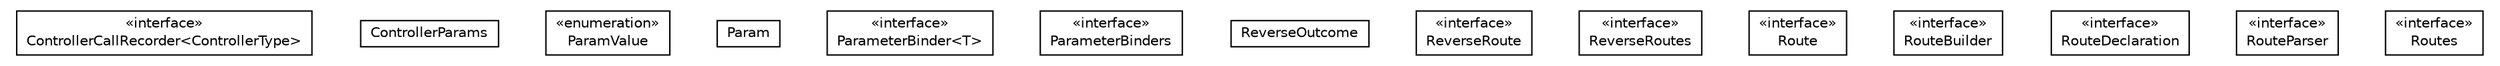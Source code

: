 #!/usr/local/bin/dot
#
# Class diagram 
# Generated by UMLGraph version R5_6-24-gf6e263 (http://www.umlgraph.org/)
#

digraph G {
	edge [fontname="Helvetica",fontsize=10,labelfontname="Helvetica",labelfontsize=10];
	node [fontname="Helvetica",fontsize=10,shape=plaintext];
	nodesep=0.25;
	ranksep=0.5;
	// org.qiweb.api.routes.ControllerCallRecorder<ControllerType>
	c1597 [label=<<table title="org.qiweb.api.routes.ControllerCallRecorder" border="0" cellborder="1" cellspacing="0" cellpadding="2" port="p" href="./ControllerCallRecorder.html">
		<tr><td><table border="0" cellspacing="0" cellpadding="1">
<tr><td align="center" balign="center"> &#171;interface&#187; </td></tr>
<tr><td align="center" balign="center"> ControllerCallRecorder&lt;ControllerType&gt; </td></tr>
		</table></td></tr>
		</table>>, URL="./ControllerCallRecorder.html", fontname="Helvetica", fontcolor="black", fontsize=10.0];
	// org.qiweb.api.routes.ControllerParams
	c1598 [label=<<table title="org.qiweb.api.routes.ControllerParams" border="0" cellborder="1" cellspacing="0" cellpadding="2" port="p" href="./ControllerParams.html">
		<tr><td><table border="0" cellspacing="0" cellpadding="1">
<tr><td align="center" balign="center"> ControllerParams </td></tr>
		</table></td></tr>
		</table>>, URL="./ControllerParams.html", fontname="Helvetica", fontcolor="black", fontsize=10.0];
	// org.qiweb.api.routes.ControllerParams.ParamValue
	c1599 [label=<<table title="org.qiweb.api.routes.ControllerParams.ParamValue" border="0" cellborder="1" cellspacing="0" cellpadding="2" port="p" href="./ControllerParams.ParamValue.html">
		<tr><td><table border="0" cellspacing="0" cellpadding="1">
<tr><td align="center" balign="center"> &#171;enumeration&#187; </td></tr>
<tr><td align="center" balign="center"> ParamValue </td></tr>
		</table></td></tr>
		</table>>, URL="./ControllerParams.ParamValue.html", fontname="Helvetica", fontcolor="black", fontsize=10.0];
	// org.qiweb.api.routes.ControllerParams.Param
	c1600 [label=<<table title="org.qiweb.api.routes.ControllerParams.Param" border="0" cellborder="1" cellspacing="0" cellpadding="2" port="p" href="./ControllerParams.Param.html">
		<tr><td><table border="0" cellspacing="0" cellpadding="1">
<tr><td align="center" balign="center"> Param </td></tr>
		</table></td></tr>
		</table>>, URL="./ControllerParams.Param.html", fontname="Helvetica", fontcolor="black", fontsize=10.0];
	// org.qiweb.api.routes.ParameterBinder<T>
	c1601 [label=<<table title="org.qiweb.api.routes.ParameterBinder" border="0" cellborder="1" cellspacing="0" cellpadding="2" port="p" href="./ParameterBinder.html">
		<tr><td><table border="0" cellspacing="0" cellpadding="1">
<tr><td align="center" balign="center"> &#171;interface&#187; </td></tr>
<tr><td align="center" balign="center"> ParameterBinder&lt;T&gt; </td></tr>
		</table></td></tr>
		</table>>, URL="./ParameterBinder.html", fontname="Helvetica", fontcolor="black", fontsize=10.0];
	// org.qiweb.api.routes.ParameterBinders
	c1602 [label=<<table title="org.qiweb.api.routes.ParameterBinders" border="0" cellborder="1" cellspacing="0" cellpadding="2" port="p" href="./ParameterBinders.html">
		<tr><td><table border="0" cellspacing="0" cellpadding="1">
<tr><td align="center" balign="center"> &#171;interface&#187; </td></tr>
<tr><td align="center" balign="center"> ParameterBinders </td></tr>
		</table></td></tr>
		</table>>, URL="./ParameterBinders.html", fontname="Helvetica", fontcolor="black", fontsize=10.0];
	// org.qiweb.api.routes.ReverseOutcome
	c1603 [label=<<table title="org.qiweb.api.routes.ReverseOutcome" border="0" cellborder="1" cellspacing="0" cellpadding="2" port="p" href="./ReverseOutcome.html">
		<tr><td><table border="0" cellspacing="0" cellpadding="1">
<tr><td align="center" balign="center"> ReverseOutcome </td></tr>
		</table></td></tr>
		</table>>, URL="./ReverseOutcome.html", fontname="Helvetica", fontcolor="black", fontsize=10.0];
	// org.qiweb.api.routes.ReverseRoute
	c1604 [label=<<table title="org.qiweb.api.routes.ReverseRoute" border="0" cellborder="1" cellspacing="0" cellpadding="2" port="p" href="./ReverseRoute.html">
		<tr><td><table border="0" cellspacing="0" cellpadding="1">
<tr><td align="center" balign="center"> &#171;interface&#187; </td></tr>
<tr><td align="center" balign="center"> ReverseRoute </td></tr>
		</table></td></tr>
		</table>>, URL="./ReverseRoute.html", fontname="Helvetica", fontcolor="black", fontsize=10.0];
	// org.qiweb.api.routes.ReverseRoutes
	c1605 [label=<<table title="org.qiweb.api.routes.ReverseRoutes" border="0" cellborder="1" cellspacing="0" cellpadding="2" port="p" href="./ReverseRoutes.html">
		<tr><td><table border="0" cellspacing="0" cellpadding="1">
<tr><td align="center" balign="center"> &#171;interface&#187; </td></tr>
<tr><td align="center" balign="center"> ReverseRoutes </td></tr>
		</table></td></tr>
		</table>>, URL="./ReverseRoutes.html", fontname="Helvetica", fontcolor="black", fontsize=10.0];
	// org.qiweb.api.routes.Route
	c1606 [label=<<table title="org.qiweb.api.routes.Route" border="0" cellborder="1" cellspacing="0" cellpadding="2" port="p" href="./Route.html">
		<tr><td><table border="0" cellspacing="0" cellpadding="1">
<tr><td align="center" balign="center"> &#171;interface&#187; </td></tr>
<tr><td align="center" balign="center"> Route </td></tr>
		</table></td></tr>
		</table>>, URL="./Route.html", fontname="Helvetica", fontcolor="black", fontsize=10.0];
	// org.qiweb.api.routes.RouteBuilder
	c1607 [label=<<table title="org.qiweb.api.routes.RouteBuilder" border="0" cellborder="1" cellspacing="0" cellpadding="2" port="p" href="./RouteBuilder.html">
		<tr><td><table border="0" cellspacing="0" cellpadding="1">
<tr><td align="center" balign="center"> &#171;interface&#187; </td></tr>
<tr><td align="center" balign="center"> RouteBuilder </td></tr>
		</table></td></tr>
		</table>>, URL="./RouteBuilder.html", fontname="Helvetica", fontcolor="black", fontsize=10.0];
	// org.qiweb.api.routes.RouteBuilder.RouteDeclaration
	c1608 [label=<<table title="org.qiweb.api.routes.RouteBuilder.RouteDeclaration" border="0" cellborder="1" cellspacing="0" cellpadding="2" port="p" href="./RouteBuilder.RouteDeclaration.html">
		<tr><td><table border="0" cellspacing="0" cellpadding="1">
<tr><td align="center" balign="center"> &#171;interface&#187; </td></tr>
<tr><td align="center" balign="center"> RouteDeclaration </td></tr>
		</table></td></tr>
		</table>>, URL="./RouteBuilder.RouteDeclaration.html", fontname="Helvetica", fontcolor="black", fontsize=10.0];
	// org.qiweb.api.routes.RouteBuilder.RouteParser
	c1609 [label=<<table title="org.qiweb.api.routes.RouteBuilder.RouteParser" border="0" cellborder="1" cellspacing="0" cellpadding="2" port="p" href="./RouteBuilder.RouteParser.html">
		<tr><td><table border="0" cellspacing="0" cellpadding="1">
<tr><td align="center" balign="center"> &#171;interface&#187; </td></tr>
<tr><td align="center" balign="center"> RouteParser </td></tr>
		</table></td></tr>
		</table>>, URL="./RouteBuilder.RouteParser.html", fontname="Helvetica", fontcolor="black", fontsize=10.0];
	// org.qiweb.api.routes.Routes
	c1610 [label=<<table title="org.qiweb.api.routes.Routes" border="0" cellborder="1" cellspacing="0" cellpadding="2" port="p" href="./Routes.html">
		<tr><td><table border="0" cellspacing="0" cellpadding="1">
<tr><td align="center" balign="center"> &#171;interface&#187; </td></tr>
<tr><td align="center" balign="center"> Routes </td></tr>
		</table></td></tr>
		</table>>, URL="./Routes.html", fontname="Helvetica", fontcolor="black", fontsize=10.0];
}

